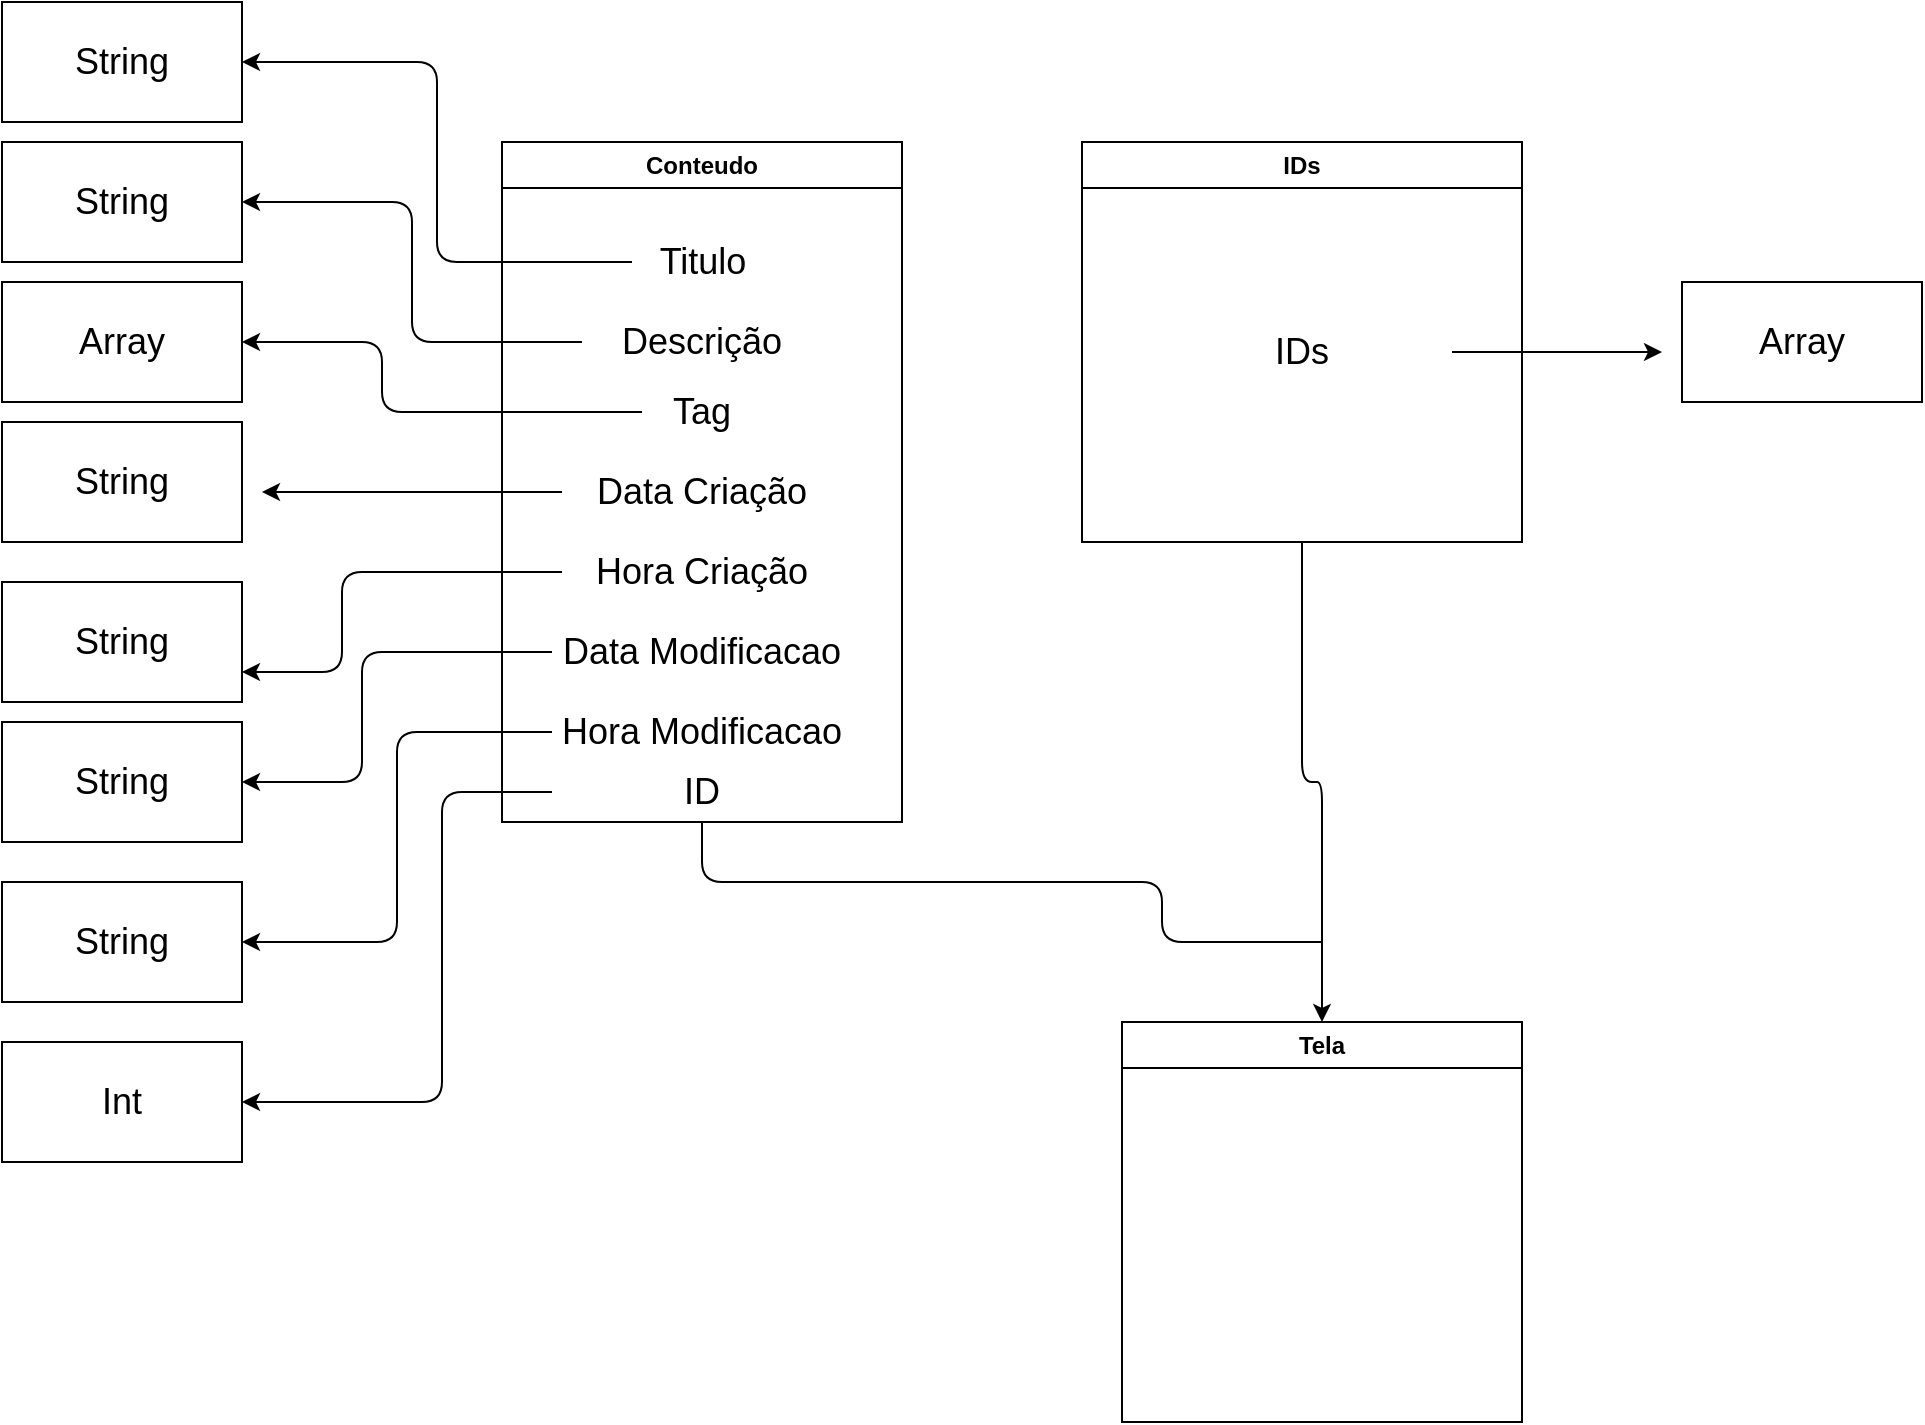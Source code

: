 <mxfile version="23.1.5" type="device">
  <diagram id="C5RBs43oDa-KdzZeNtuy" name="Page-1">
    <mxGraphModel dx="1249" dy="760" grid="1" gridSize="10" guides="1" tooltips="1" connect="1" arrows="1" fold="1" page="1" pageScale="1" pageWidth="3300" pageHeight="4681" math="0" shadow="0">
      <root>
        <mxCell id="WIyWlLk6GJQsqaUBKTNV-0" />
        <mxCell id="WIyWlLk6GJQsqaUBKTNV-1" parent="WIyWlLk6GJQsqaUBKTNV-0" />
        <mxCell id="PmPXI0faJJ228ZO1M9wj-0" value="Conteudo" style="swimlane;whiteSpace=wrap;html=1;rounded=0;" vertex="1" parent="WIyWlLk6GJQsqaUBKTNV-1">
          <mxGeometry x="340" y="300" width="200" height="340" as="geometry" />
        </mxCell>
        <mxCell id="PmPXI0faJJ228ZO1M9wj-1" value="&lt;font style=&quot;font-size: 18px;&quot;&gt;Titulo&lt;/font&gt;" style="text;html=1;align=center;verticalAlign=middle;resizable=0;points=[];autosize=1;strokeColor=none;fillColor=none;rounded=0;" vertex="1" parent="PmPXI0faJJ228ZO1M9wj-0">
          <mxGeometry x="65" y="40" width="70" height="40" as="geometry" />
        </mxCell>
        <mxCell id="PmPXI0faJJ228ZO1M9wj-2" value="&lt;font style=&quot;font-size: 18px;&quot;&gt;Descrição&lt;br&gt;&lt;/font&gt;" style="text;html=1;align=center;verticalAlign=middle;whiteSpace=wrap;rounded=0;" vertex="1" parent="PmPXI0faJJ228ZO1M9wj-0">
          <mxGeometry x="40" y="85" width="120" height="30" as="geometry" />
        </mxCell>
        <mxCell id="PmPXI0faJJ228ZO1M9wj-3" value="&lt;font style=&quot;font-size: 18px;&quot;&gt;Tag&lt;/font&gt;" style="text;html=1;align=center;verticalAlign=middle;whiteSpace=wrap;rounded=0;" vertex="1" parent="PmPXI0faJJ228ZO1M9wj-0">
          <mxGeometry x="70" y="120" width="60" height="30" as="geometry" />
        </mxCell>
        <mxCell id="PmPXI0faJJ228ZO1M9wj-25" style="edgeStyle=orthogonalEdgeStyle;orthogonalLoop=1;jettySize=auto;html=1;" edge="1" parent="PmPXI0faJJ228ZO1M9wj-0" source="PmPXI0faJJ228ZO1M9wj-4">
          <mxGeometry relative="1" as="geometry">
            <mxPoint x="-120" y="175" as="targetPoint" />
          </mxGeometry>
        </mxCell>
        <mxCell id="PmPXI0faJJ228ZO1M9wj-4" value="&lt;font style=&quot;font-size: 18px;&quot;&gt;Data Criação&lt;/font&gt;" style="text;html=1;align=center;verticalAlign=middle;whiteSpace=wrap;rounded=0;" vertex="1" parent="PmPXI0faJJ228ZO1M9wj-0">
          <mxGeometry x="30" y="160" width="140" height="30" as="geometry" />
        </mxCell>
        <mxCell id="PmPXI0faJJ228ZO1M9wj-5" value="&lt;font style=&quot;font-size: 18px;&quot;&gt;Hora Criação&lt;/font&gt;" style="text;html=1;align=center;verticalAlign=middle;whiteSpace=wrap;rounded=0;" vertex="1" parent="PmPXI0faJJ228ZO1M9wj-0">
          <mxGeometry x="30" y="200" width="140" height="30" as="geometry" />
        </mxCell>
        <mxCell id="PmPXI0faJJ228ZO1M9wj-6" value="&lt;font style=&quot;font-size: 18px;&quot;&gt;Data Modificacao&lt;/font&gt;" style="text;html=1;align=center;verticalAlign=middle;whiteSpace=wrap;rounded=0;" vertex="1" parent="PmPXI0faJJ228ZO1M9wj-0">
          <mxGeometry x="25" y="240" width="150" height="30" as="geometry" />
        </mxCell>
        <mxCell id="PmPXI0faJJ228ZO1M9wj-7" value="&lt;font style=&quot;font-size: 18px;&quot;&gt;Hora Modificacao&lt;/font&gt;" style="text;html=1;align=center;verticalAlign=middle;whiteSpace=wrap;rounded=0;" vertex="1" parent="PmPXI0faJJ228ZO1M9wj-0">
          <mxGeometry x="25" y="280" width="150" height="30" as="geometry" />
        </mxCell>
        <mxCell id="PmPXI0faJJ228ZO1M9wj-32" style="edgeStyle=orthogonalEdgeStyle;orthogonalLoop=1;jettySize=auto;html=1;endArrow=none;endFill=0;" edge="1" parent="PmPXI0faJJ228ZO1M9wj-0" source="PmPXI0faJJ228ZO1M9wj-8">
          <mxGeometry relative="1" as="geometry">
            <mxPoint x="410" y="400" as="targetPoint" />
            <Array as="points">
              <mxPoint x="100" y="370" />
              <mxPoint x="330" y="370" />
              <mxPoint x="330" y="400" />
            </Array>
          </mxGeometry>
        </mxCell>
        <mxCell id="PmPXI0faJJ228ZO1M9wj-8" value="&lt;font style=&quot;font-size: 18px;&quot;&gt;ID&lt;/font&gt;" style="text;html=1;align=center;verticalAlign=middle;whiteSpace=wrap;rounded=0;" vertex="1" parent="PmPXI0faJJ228ZO1M9wj-0">
          <mxGeometry x="25" y="310" width="150" height="30" as="geometry" />
        </mxCell>
        <mxCell id="PmPXI0faJJ228ZO1M9wj-30" style="edgeStyle=orthogonalEdgeStyle;orthogonalLoop=1;jettySize=auto;html=1;entryX=0.5;entryY=0;entryDx=0;entryDy=0;" edge="1" parent="WIyWlLk6GJQsqaUBKTNV-1" source="PmPXI0faJJ228ZO1M9wj-9" target="PmPXI0faJJ228ZO1M9wj-29">
          <mxGeometry relative="1" as="geometry" />
        </mxCell>
        <mxCell id="PmPXI0faJJ228ZO1M9wj-9" value="IDs" style="swimlane;whiteSpace=wrap;html=1;" vertex="1" parent="WIyWlLk6GJQsqaUBKTNV-1">
          <mxGeometry x="630" y="300" width="220" height="200" as="geometry" />
        </mxCell>
        <mxCell id="PmPXI0faJJ228ZO1M9wj-28" style="edgeStyle=orthogonalEdgeStyle;orthogonalLoop=1;jettySize=auto;html=1;" edge="1" parent="PmPXI0faJJ228ZO1M9wj-9" source="PmPXI0faJJ228ZO1M9wj-26">
          <mxGeometry relative="1" as="geometry">
            <mxPoint x="290" y="105" as="targetPoint" />
          </mxGeometry>
        </mxCell>
        <mxCell id="PmPXI0faJJ228ZO1M9wj-26" value="&lt;font style=&quot;font-size: 18px;&quot;&gt;IDs&lt;/font&gt;" style="text;html=1;align=center;verticalAlign=middle;whiteSpace=wrap;rounded=0;" vertex="1" parent="PmPXI0faJJ228ZO1M9wj-9">
          <mxGeometry x="35" y="90" width="150" height="30" as="geometry" />
        </mxCell>
        <mxCell id="PmPXI0faJJ228ZO1M9wj-10" value="&lt;font style=&quot;font-size: 18px;&quot;&gt;String&lt;/font&gt;" style="rounded=0;whiteSpace=wrap;html=1;" vertex="1" parent="WIyWlLk6GJQsqaUBKTNV-1">
          <mxGeometry x="90" y="440" width="120" height="60" as="geometry" />
        </mxCell>
        <mxCell id="PmPXI0faJJ228ZO1M9wj-11" value="&lt;font style=&quot;font-size: 18px;&quot;&gt;String&lt;/font&gt;" style="rounded=0;whiteSpace=wrap;html=1;" vertex="1" parent="WIyWlLk6GJQsqaUBKTNV-1">
          <mxGeometry x="90" y="520" width="120" height="60" as="geometry" />
        </mxCell>
        <mxCell id="PmPXI0faJJ228ZO1M9wj-12" value="&lt;font style=&quot;font-size: 18px;&quot;&gt;String&lt;/font&gt;" style="rounded=0;whiteSpace=wrap;html=1;" vertex="1" parent="WIyWlLk6GJQsqaUBKTNV-1">
          <mxGeometry x="90" y="590" width="120" height="60" as="geometry" />
        </mxCell>
        <mxCell id="PmPXI0faJJ228ZO1M9wj-13" value="&lt;font style=&quot;font-size: 18px;&quot;&gt;String&lt;/font&gt;" style="rounded=0;whiteSpace=wrap;html=1;" vertex="1" parent="WIyWlLk6GJQsqaUBKTNV-1">
          <mxGeometry x="90" y="670" width="120" height="60" as="geometry" />
        </mxCell>
        <mxCell id="PmPXI0faJJ228ZO1M9wj-14" value="&lt;font style=&quot;font-size: 18px;&quot;&gt;Int&lt;/font&gt;" style="rounded=0;whiteSpace=wrap;html=1;" vertex="1" parent="WIyWlLk6GJQsqaUBKTNV-1">
          <mxGeometry x="90" y="750" width="120" height="60" as="geometry" />
        </mxCell>
        <mxCell id="PmPXI0faJJ228ZO1M9wj-15" value="&lt;font style=&quot;font-size: 18px;&quot;&gt;String&lt;/font&gt;" style="rounded=0;whiteSpace=wrap;html=1;" vertex="1" parent="WIyWlLk6GJQsqaUBKTNV-1">
          <mxGeometry x="90" y="230" width="120" height="60" as="geometry" />
        </mxCell>
        <mxCell id="PmPXI0faJJ228ZO1M9wj-16" value="&lt;font style=&quot;font-size: 18px;&quot;&gt;String&lt;/font&gt;" style="rounded=0;whiteSpace=wrap;html=1;" vertex="1" parent="WIyWlLk6GJQsqaUBKTNV-1">
          <mxGeometry x="90" y="300" width="120" height="60" as="geometry" />
        </mxCell>
        <mxCell id="PmPXI0faJJ228ZO1M9wj-17" value="&lt;font style=&quot;font-size: 18px;&quot;&gt;Array&lt;/font&gt;" style="rounded=0;whiteSpace=wrap;html=1;" vertex="1" parent="WIyWlLk6GJQsqaUBKTNV-1">
          <mxGeometry x="90" y="370" width="120" height="60" as="geometry" />
        </mxCell>
        <mxCell id="PmPXI0faJJ228ZO1M9wj-18" style="edgeStyle=orthogonalEdgeStyle;orthogonalLoop=1;jettySize=auto;html=1;entryX=1;entryY=0.5;entryDx=0;entryDy=0;" edge="1" parent="WIyWlLk6GJQsqaUBKTNV-1" source="PmPXI0faJJ228ZO1M9wj-1" target="PmPXI0faJJ228ZO1M9wj-15">
          <mxGeometry relative="1" as="geometry" />
        </mxCell>
        <mxCell id="PmPXI0faJJ228ZO1M9wj-19" style="edgeStyle=orthogonalEdgeStyle;orthogonalLoop=1;jettySize=auto;html=1;entryX=1;entryY=0.5;entryDx=0;entryDy=0;" edge="1" parent="WIyWlLk6GJQsqaUBKTNV-1" source="PmPXI0faJJ228ZO1M9wj-2" target="PmPXI0faJJ228ZO1M9wj-16">
          <mxGeometry relative="1" as="geometry" />
        </mxCell>
        <mxCell id="PmPXI0faJJ228ZO1M9wj-20" style="edgeStyle=orthogonalEdgeStyle;orthogonalLoop=1;jettySize=auto;html=1;entryX=1;entryY=0.5;entryDx=0;entryDy=0;" edge="1" parent="WIyWlLk6GJQsqaUBKTNV-1" source="PmPXI0faJJ228ZO1M9wj-3" target="PmPXI0faJJ228ZO1M9wj-17">
          <mxGeometry relative="1" as="geometry">
            <Array as="points">
              <mxPoint x="280" y="435" />
              <mxPoint x="280" y="400" />
            </Array>
          </mxGeometry>
        </mxCell>
        <mxCell id="PmPXI0faJJ228ZO1M9wj-21" style="edgeStyle=orthogonalEdgeStyle;orthogonalLoop=1;jettySize=auto;html=1;entryX=1;entryY=0.5;entryDx=0;entryDy=0;" edge="1" parent="WIyWlLk6GJQsqaUBKTNV-1" source="PmPXI0faJJ228ZO1M9wj-8" target="PmPXI0faJJ228ZO1M9wj-14">
          <mxGeometry relative="1" as="geometry">
            <Array as="points">
              <mxPoint x="310" y="625" />
              <mxPoint x="310" y="780" />
            </Array>
          </mxGeometry>
        </mxCell>
        <mxCell id="PmPXI0faJJ228ZO1M9wj-22" style="edgeStyle=orthogonalEdgeStyle;orthogonalLoop=1;jettySize=auto;html=1;entryX=1;entryY=0.5;entryDx=0;entryDy=0;" edge="1" parent="WIyWlLk6GJQsqaUBKTNV-1" source="PmPXI0faJJ228ZO1M9wj-7" target="PmPXI0faJJ228ZO1M9wj-13">
          <mxGeometry relative="1" as="geometry" />
        </mxCell>
        <mxCell id="PmPXI0faJJ228ZO1M9wj-23" style="edgeStyle=orthogonalEdgeStyle;orthogonalLoop=1;jettySize=auto;html=1;entryX=1;entryY=0.5;entryDx=0;entryDy=0;" edge="1" parent="WIyWlLk6GJQsqaUBKTNV-1" source="PmPXI0faJJ228ZO1M9wj-6" target="PmPXI0faJJ228ZO1M9wj-12">
          <mxGeometry relative="1" as="geometry">
            <Array as="points">
              <mxPoint x="270" y="555" />
              <mxPoint x="270" y="620" />
            </Array>
          </mxGeometry>
        </mxCell>
        <mxCell id="PmPXI0faJJ228ZO1M9wj-24" style="edgeStyle=orthogonalEdgeStyle;orthogonalLoop=1;jettySize=auto;html=1;entryX=1;entryY=0.75;entryDx=0;entryDy=0;" edge="1" parent="WIyWlLk6GJQsqaUBKTNV-1" source="PmPXI0faJJ228ZO1M9wj-5" target="PmPXI0faJJ228ZO1M9wj-11">
          <mxGeometry relative="1" as="geometry">
            <Array as="points">
              <mxPoint x="260" y="515" />
              <mxPoint x="260" y="565" />
            </Array>
          </mxGeometry>
        </mxCell>
        <mxCell id="PmPXI0faJJ228ZO1M9wj-27" value="&lt;span style=&quot;font-size: 18px;&quot;&gt;Array&lt;br&gt;&lt;/span&gt;" style="rounded=0;whiteSpace=wrap;html=1;" vertex="1" parent="WIyWlLk6GJQsqaUBKTNV-1">
          <mxGeometry x="930" y="370" width="120" height="60" as="geometry" />
        </mxCell>
        <mxCell id="PmPXI0faJJ228ZO1M9wj-29" value="Tela" style="swimlane;whiteSpace=wrap;html=1;" vertex="1" parent="WIyWlLk6GJQsqaUBKTNV-1">
          <mxGeometry x="650" y="740" width="200" height="200" as="geometry" />
        </mxCell>
      </root>
    </mxGraphModel>
  </diagram>
</mxfile>
